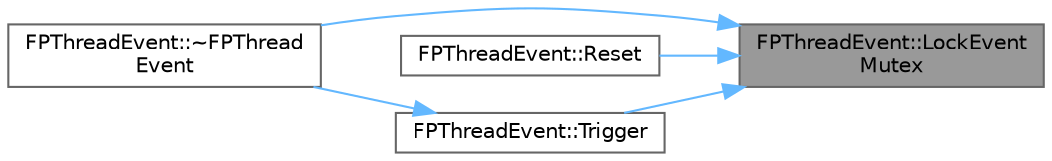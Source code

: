digraph "FPThreadEvent::LockEventMutex"
{
 // INTERACTIVE_SVG=YES
 // LATEX_PDF_SIZE
  bgcolor="transparent";
  edge [fontname=Helvetica,fontsize=10,labelfontname=Helvetica,labelfontsize=10];
  node [fontname=Helvetica,fontsize=10,shape=box,height=0.2,width=0.4];
  rankdir="RL";
  Node1 [id="Node000001",label="FPThreadEvent::LockEvent\lMutex",height=0.2,width=0.4,color="gray40", fillcolor="grey60", style="filled", fontcolor="black",tooltip=" "];
  Node1 -> Node2 [id="edge1_Node000001_Node000002",dir="back",color="steelblue1",style="solid",tooltip=" "];
  Node2 [id="Node000002",label="FPThreadEvent::~FPThread\lEvent",height=0.2,width=0.4,color="grey40", fillcolor="white", style="filled",URL="$d0/dd1/classFPThreadEvent.html#ab559400b56ef2e46cbf3d497e9c8c3c9",tooltip=" "];
  Node1 -> Node3 [id="edge2_Node000001_Node000003",dir="back",color="steelblue1",style="solid",tooltip=" "];
  Node3 [id="Node000003",label="FPThreadEvent::Reset",height=0.2,width=0.4,color="grey40", fillcolor="white", style="filled",URL="$d0/dd1/classFPThreadEvent.html#ac8035e6ef802eaf2dca35f60ab850617",tooltip="Resets the event to an untriggered (waitable) state."];
  Node1 -> Node4 [id="edge3_Node000001_Node000004",dir="back",color="steelblue1",style="solid",tooltip=" "];
  Node4 [id="Node000004",label="FPThreadEvent::Trigger",height=0.2,width=0.4,color="grey40", fillcolor="white", style="filled",URL="$d0/dd1/classFPThreadEvent.html#ae9c8d2ed432fba6c1c2e224947b6a5c1",tooltip="Triggers the event so any waiting threads are activated."];
  Node4 -> Node2 [id="edge4_Node000004_Node000002",dir="back",color="steelblue1",style="solid",tooltip=" "];
}
